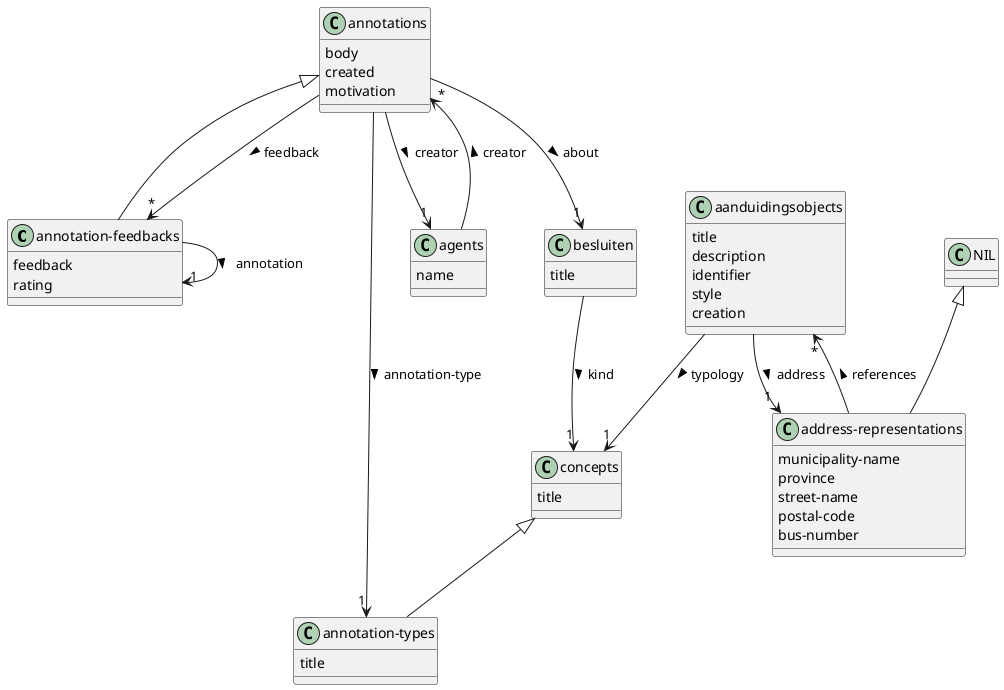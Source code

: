 @startuml
set namespaceSeparator none
class "annotation-feedbacks"
"annotation-feedbacks" : feedback
"annotation-feedbacks" : rating
"annotation-feedbacks" --> "1" "annotation-feedbacks" : annotation > 
"annotations" <|-- "annotation-feedbacks"
class "annotations"
"annotations" : body
"annotations" : created
"annotations" : motivation
"annotations" --> "1" "annotation-types" : annotation-type > 
"annotations" --> "1" "agents" : creator > 
"annotations" --> "1" "besluiten" : about > 
"annotations" --> "*" "annotation-feedbacks" : feedback > 
class "agents"
"agents" : name
"agents" --> "*" "annotations" : creator > 
class "aanduidingsobjects"
"aanduidingsobjects" : title
"aanduidingsobjects" : description
"aanduidingsobjects" : identifier
"aanduidingsobjects" : style
"aanduidingsobjects" : creation
"aanduidingsobjects" --> "1" "address-representations" : address > 
"aanduidingsobjects" --> "1" "concepts" : typology > 
class "concepts"
"concepts" : title
class "address-representations"
"address-representations" : municipality-name
"address-representations" : province
"address-representations" : street-name
"address-representations" : postal-code
"address-representations" : bus-number
"address-representations" --> "*" "aanduidingsobjects" : references > 
"NIL" <|-- "address-representations"
class "NIL"
class "annotation-types"
"annotation-types" : title
"concepts" <|-- "annotation-types"
class "besluiten"
"besluiten" : title
"besluiten" --> "1" "concepts" : kind > 
@enduml
